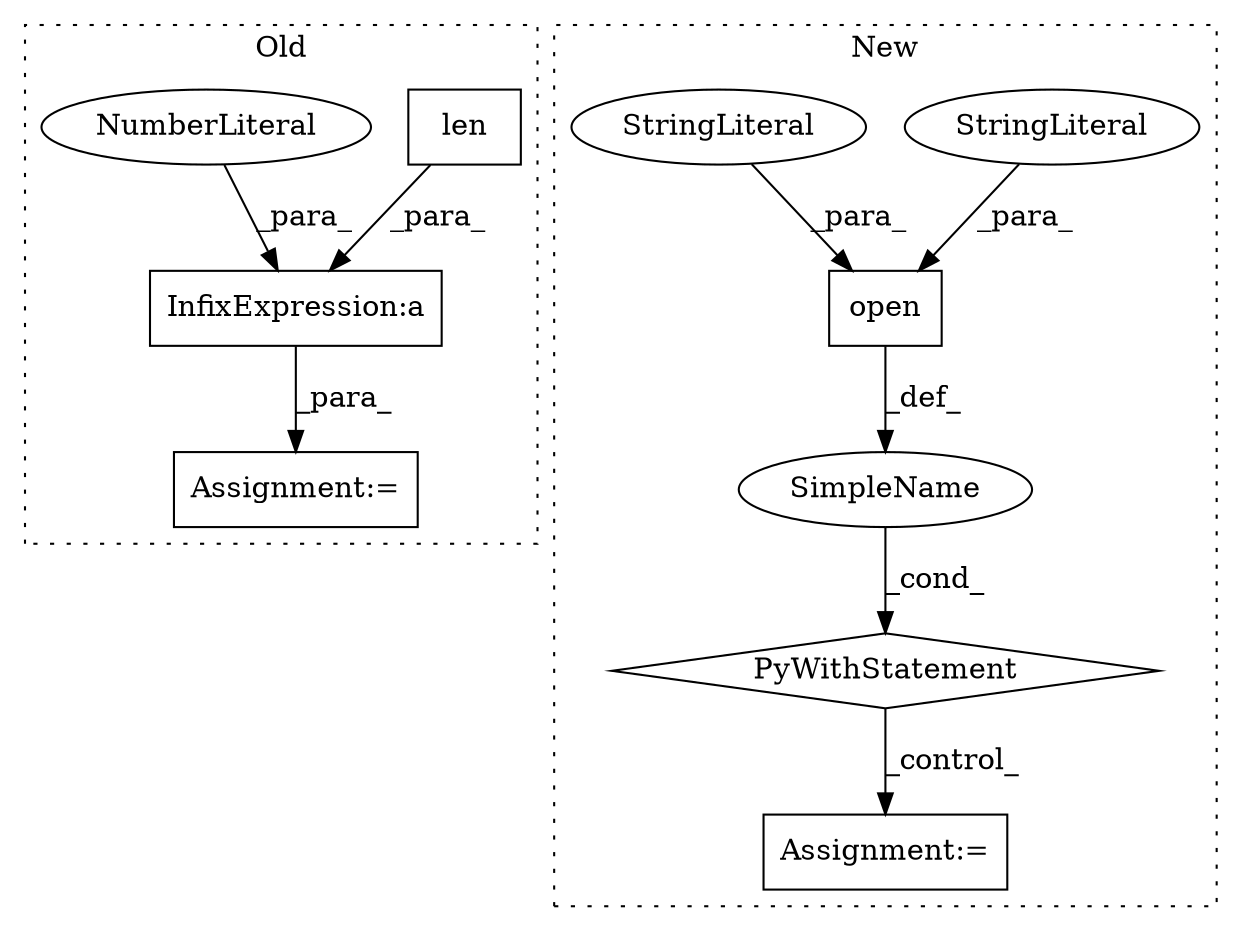 digraph G {
subgraph cluster0 {
1 [label="len" a="32" s="1575,1587" l="4,1" shape="box"];
3 [label="InfixExpression:a" a="27" s="1572" l="3" shape="box"];
4 [label="NumberLiteral" a="34" s="1568" l="4" shape="ellipse"];
10 [label="Assignment:=" a="7" s="1563" l="1" shape="box"];
label = "Old";
style="dotted";
}
subgraph cluster1 {
2 [label="open" a="32" s="929,963" l="5,1" shape="box"];
5 [label="PyWithStatement" a="104" s="919,964" l="10,2" shape="diamond"];
6 [label="SimpleName" a="42" s="" l="" shape="ellipse"];
7 [label="Assignment:=" a="7" s="981" l="11" shape="box"];
8 [label="StringLiteral" a="45" s="934" l="25" shape="ellipse"];
9 [label="StringLiteral" a="45" s="960" l="3" shape="ellipse"];
label = "New";
style="dotted";
}
1 -> 3 [label="_para_"];
2 -> 6 [label="_def_"];
3 -> 10 [label="_para_"];
4 -> 3 [label="_para_"];
5 -> 7 [label="_control_"];
6 -> 5 [label="_cond_"];
8 -> 2 [label="_para_"];
9 -> 2 [label="_para_"];
}